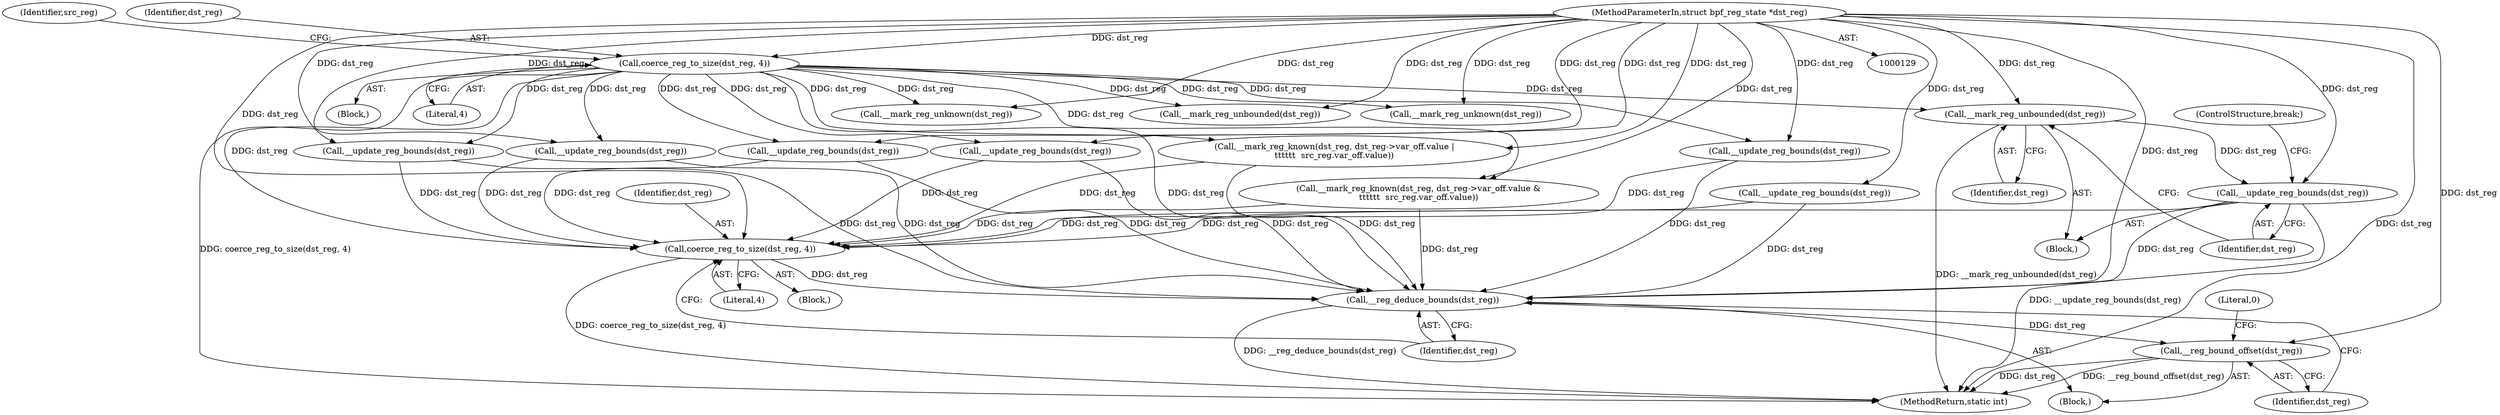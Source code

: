 digraph "0_linux_b799207e1e1816b09e7a5920fbb2d5fcf6edd681@pointer" {
"1000442" [label="(Call,__mark_reg_unbounded(dst_reg))"];
"1000170" [label="(Call,coerce_reg_to_size(dst_reg, 4))"];
"1000132" [label="(MethodParameterIn,struct bpf_reg_state *dst_reg)"];
"1000444" [label="(Call,__update_reg_bounds(dst_reg))"];
"1000855" [label="(Call,coerce_reg_to_size(dst_reg, 4))"];
"1000858" [label="(Call,__reg_deduce_bounds(dst_reg))"];
"1000860" [label="(Call,__reg_bound_offset(dst_reg))"];
"1000857" [label="(Literal,4)"];
"1000458" [label="(Call,__mark_reg_unbounded(dst_reg))"];
"1000791" [label="(Call,__update_reg_bounds(dst_reg))"];
"1000228" [label="(Call,__mark_reg_unknown(dst_reg))"];
"1000860" [label="(Call,__reg_bound_offset(dst_reg))"];
"1000443" [label="(Identifier,dst_reg)"];
"1000856" [label="(Identifier,dst_reg)"];
"1000175" [label="(Identifier,src_reg)"];
"1000441" [label="(Block,)"];
"1000446" [label="(ControlStructure,break;)"];
"1000169" [label="(Block,)"];
"1000593" [label="(Call,__update_reg_bounds(dst_reg))"];
"1000746" [label="(Call,__update_reg_bounds(dst_reg))"];
"1000170" [label="(Call,coerce_reg_to_size(dst_reg, 4))"];
"1000171" [label="(Identifier,dst_reg)"];
"1000858" [label="(Call,__reg_deduce_bounds(dst_reg))"];
"1000855" [label="(Call,coerce_reg_to_size(dst_reg, 4))"];
"1000444" [label="(Call,__update_reg_bounds(dst_reg))"];
"1000836" [label="(Call,__update_reg_bounds(dst_reg))"];
"1000602" [label="(Call,__mark_reg_known(dst_reg, dst_reg->var_off.value |\n\t\t\t\t\t\t  src_reg.var_off.value))"];
"1000442" [label="(Call,__mark_reg_unbounded(dst_reg))"];
"1000854" [label="(Block,)"];
"1000248" [label="(Call,__mark_reg_unknown(dst_reg))"];
"1000864" [label="(MethodReturn,static int)"];
"1000132" [label="(MethodParameterIn,struct bpf_reg_state *dst_reg)"];
"1000861" [label="(Identifier,dst_reg)"];
"1000460" [label="(Call,__update_reg_bounds(dst_reg))"];
"1000445" [label="(Identifier,dst_reg)"];
"1000863" [label="(Literal,0)"];
"1000134" [label="(Block,)"];
"1000859" [label="(Identifier,dst_reg)"];
"1000513" [label="(Call,__mark_reg_known(dst_reg, dst_reg->var_off.value &\n\t\t\t\t\t\t  src_reg.var_off.value))"];
"1000688" [label="(Call,__update_reg_bounds(dst_reg))"];
"1000172" [label="(Literal,4)"];
"1000442" -> "1000441"  [label="AST: "];
"1000442" -> "1000443"  [label="CFG: "];
"1000443" -> "1000442"  [label="AST: "];
"1000445" -> "1000442"  [label="CFG: "];
"1000442" -> "1000864"  [label="DDG: __mark_reg_unbounded(dst_reg)"];
"1000170" -> "1000442"  [label="DDG: dst_reg"];
"1000132" -> "1000442"  [label="DDG: dst_reg"];
"1000442" -> "1000444"  [label="DDG: dst_reg"];
"1000170" -> "1000169"  [label="AST: "];
"1000170" -> "1000172"  [label="CFG: "];
"1000171" -> "1000170"  [label="AST: "];
"1000172" -> "1000170"  [label="AST: "];
"1000175" -> "1000170"  [label="CFG: "];
"1000170" -> "1000864"  [label="DDG: coerce_reg_to_size(dst_reg, 4)"];
"1000132" -> "1000170"  [label="DDG: dst_reg"];
"1000170" -> "1000228"  [label="DDG: dst_reg"];
"1000170" -> "1000248"  [label="DDG: dst_reg"];
"1000170" -> "1000458"  [label="DDG: dst_reg"];
"1000170" -> "1000513"  [label="DDG: dst_reg"];
"1000170" -> "1000593"  [label="DDG: dst_reg"];
"1000170" -> "1000602"  [label="DDG: dst_reg"];
"1000170" -> "1000688"  [label="DDG: dst_reg"];
"1000170" -> "1000746"  [label="DDG: dst_reg"];
"1000170" -> "1000791"  [label="DDG: dst_reg"];
"1000170" -> "1000836"  [label="DDG: dst_reg"];
"1000170" -> "1000855"  [label="DDG: dst_reg"];
"1000170" -> "1000858"  [label="DDG: dst_reg"];
"1000132" -> "1000129"  [label="AST: "];
"1000132" -> "1000864"  [label="DDG: dst_reg"];
"1000132" -> "1000228"  [label="DDG: dst_reg"];
"1000132" -> "1000248"  [label="DDG: dst_reg"];
"1000132" -> "1000444"  [label="DDG: dst_reg"];
"1000132" -> "1000458"  [label="DDG: dst_reg"];
"1000132" -> "1000460"  [label="DDG: dst_reg"];
"1000132" -> "1000513"  [label="DDG: dst_reg"];
"1000132" -> "1000593"  [label="DDG: dst_reg"];
"1000132" -> "1000602"  [label="DDG: dst_reg"];
"1000132" -> "1000688"  [label="DDG: dst_reg"];
"1000132" -> "1000746"  [label="DDG: dst_reg"];
"1000132" -> "1000791"  [label="DDG: dst_reg"];
"1000132" -> "1000836"  [label="DDG: dst_reg"];
"1000132" -> "1000855"  [label="DDG: dst_reg"];
"1000132" -> "1000858"  [label="DDG: dst_reg"];
"1000132" -> "1000860"  [label="DDG: dst_reg"];
"1000444" -> "1000441"  [label="AST: "];
"1000444" -> "1000445"  [label="CFG: "];
"1000445" -> "1000444"  [label="AST: "];
"1000446" -> "1000444"  [label="CFG: "];
"1000444" -> "1000864"  [label="DDG: __update_reg_bounds(dst_reg)"];
"1000444" -> "1000855"  [label="DDG: dst_reg"];
"1000444" -> "1000858"  [label="DDG: dst_reg"];
"1000855" -> "1000854"  [label="AST: "];
"1000855" -> "1000857"  [label="CFG: "];
"1000856" -> "1000855"  [label="AST: "];
"1000857" -> "1000855"  [label="AST: "];
"1000859" -> "1000855"  [label="CFG: "];
"1000855" -> "1000864"  [label="DDG: coerce_reg_to_size(dst_reg, 4)"];
"1000791" -> "1000855"  [label="DDG: dst_reg"];
"1000460" -> "1000855"  [label="DDG: dst_reg"];
"1000688" -> "1000855"  [label="DDG: dst_reg"];
"1000513" -> "1000855"  [label="DDG: dst_reg"];
"1000746" -> "1000855"  [label="DDG: dst_reg"];
"1000593" -> "1000855"  [label="DDG: dst_reg"];
"1000602" -> "1000855"  [label="DDG: dst_reg"];
"1000836" -> "1000855"  [label="DDG: dst_reg"];
"1000855" -> "1000858"  [label="DDG: dst_reg"];
"1000858" -> "1000134"  [label="AST: "];
"1000858" -> "1000859"  [label="CFG: "];
"1000859" -> "1000858"  [label="AST: "];
"1000861" -> "1000858"  [label="CFG: "];
"1000858" -> "1000864"  [label="DDG: __reg_deduce_bounds(dst_reg)"];
"1000791" -> "1000858"  [label="DDG: dst_reg"];
"1000460" -> "1000858"  [label="DDG: dst_reg"];
"1000688" -> "1000858"  [label="DDG: dst_reg"];
"1000513" -> "1000858"  [label="DDG: dst_reg"];
"1000746" -> "1000858"  [label="DDG: dst_reg"];
"1000593" -> "1000858"  [label="DDG: dst_reg"];
"1000602" -> "1000858"  [label="DDG: dst_reg"];
"1000836" -> "1000858"  [label="DDG: dst_reg"];
"1000858" -> "1000860"  [label="DDG: dst_reg"];
"1000860" -> "1000134"  [label="AST: "];
"1000860" -> "1000861"  [label="CFG: "];
"1000861" -> "1000860"  [label="AST: "];
"1000863" -> "1000860"  [label="CFG: "];
"1000860" -> "1000864"  [label="DDG: __reg_bound_offset(dst_reg)"];
"1000860" -> "1000864"  [label="DDG: dst_reg"];
}
